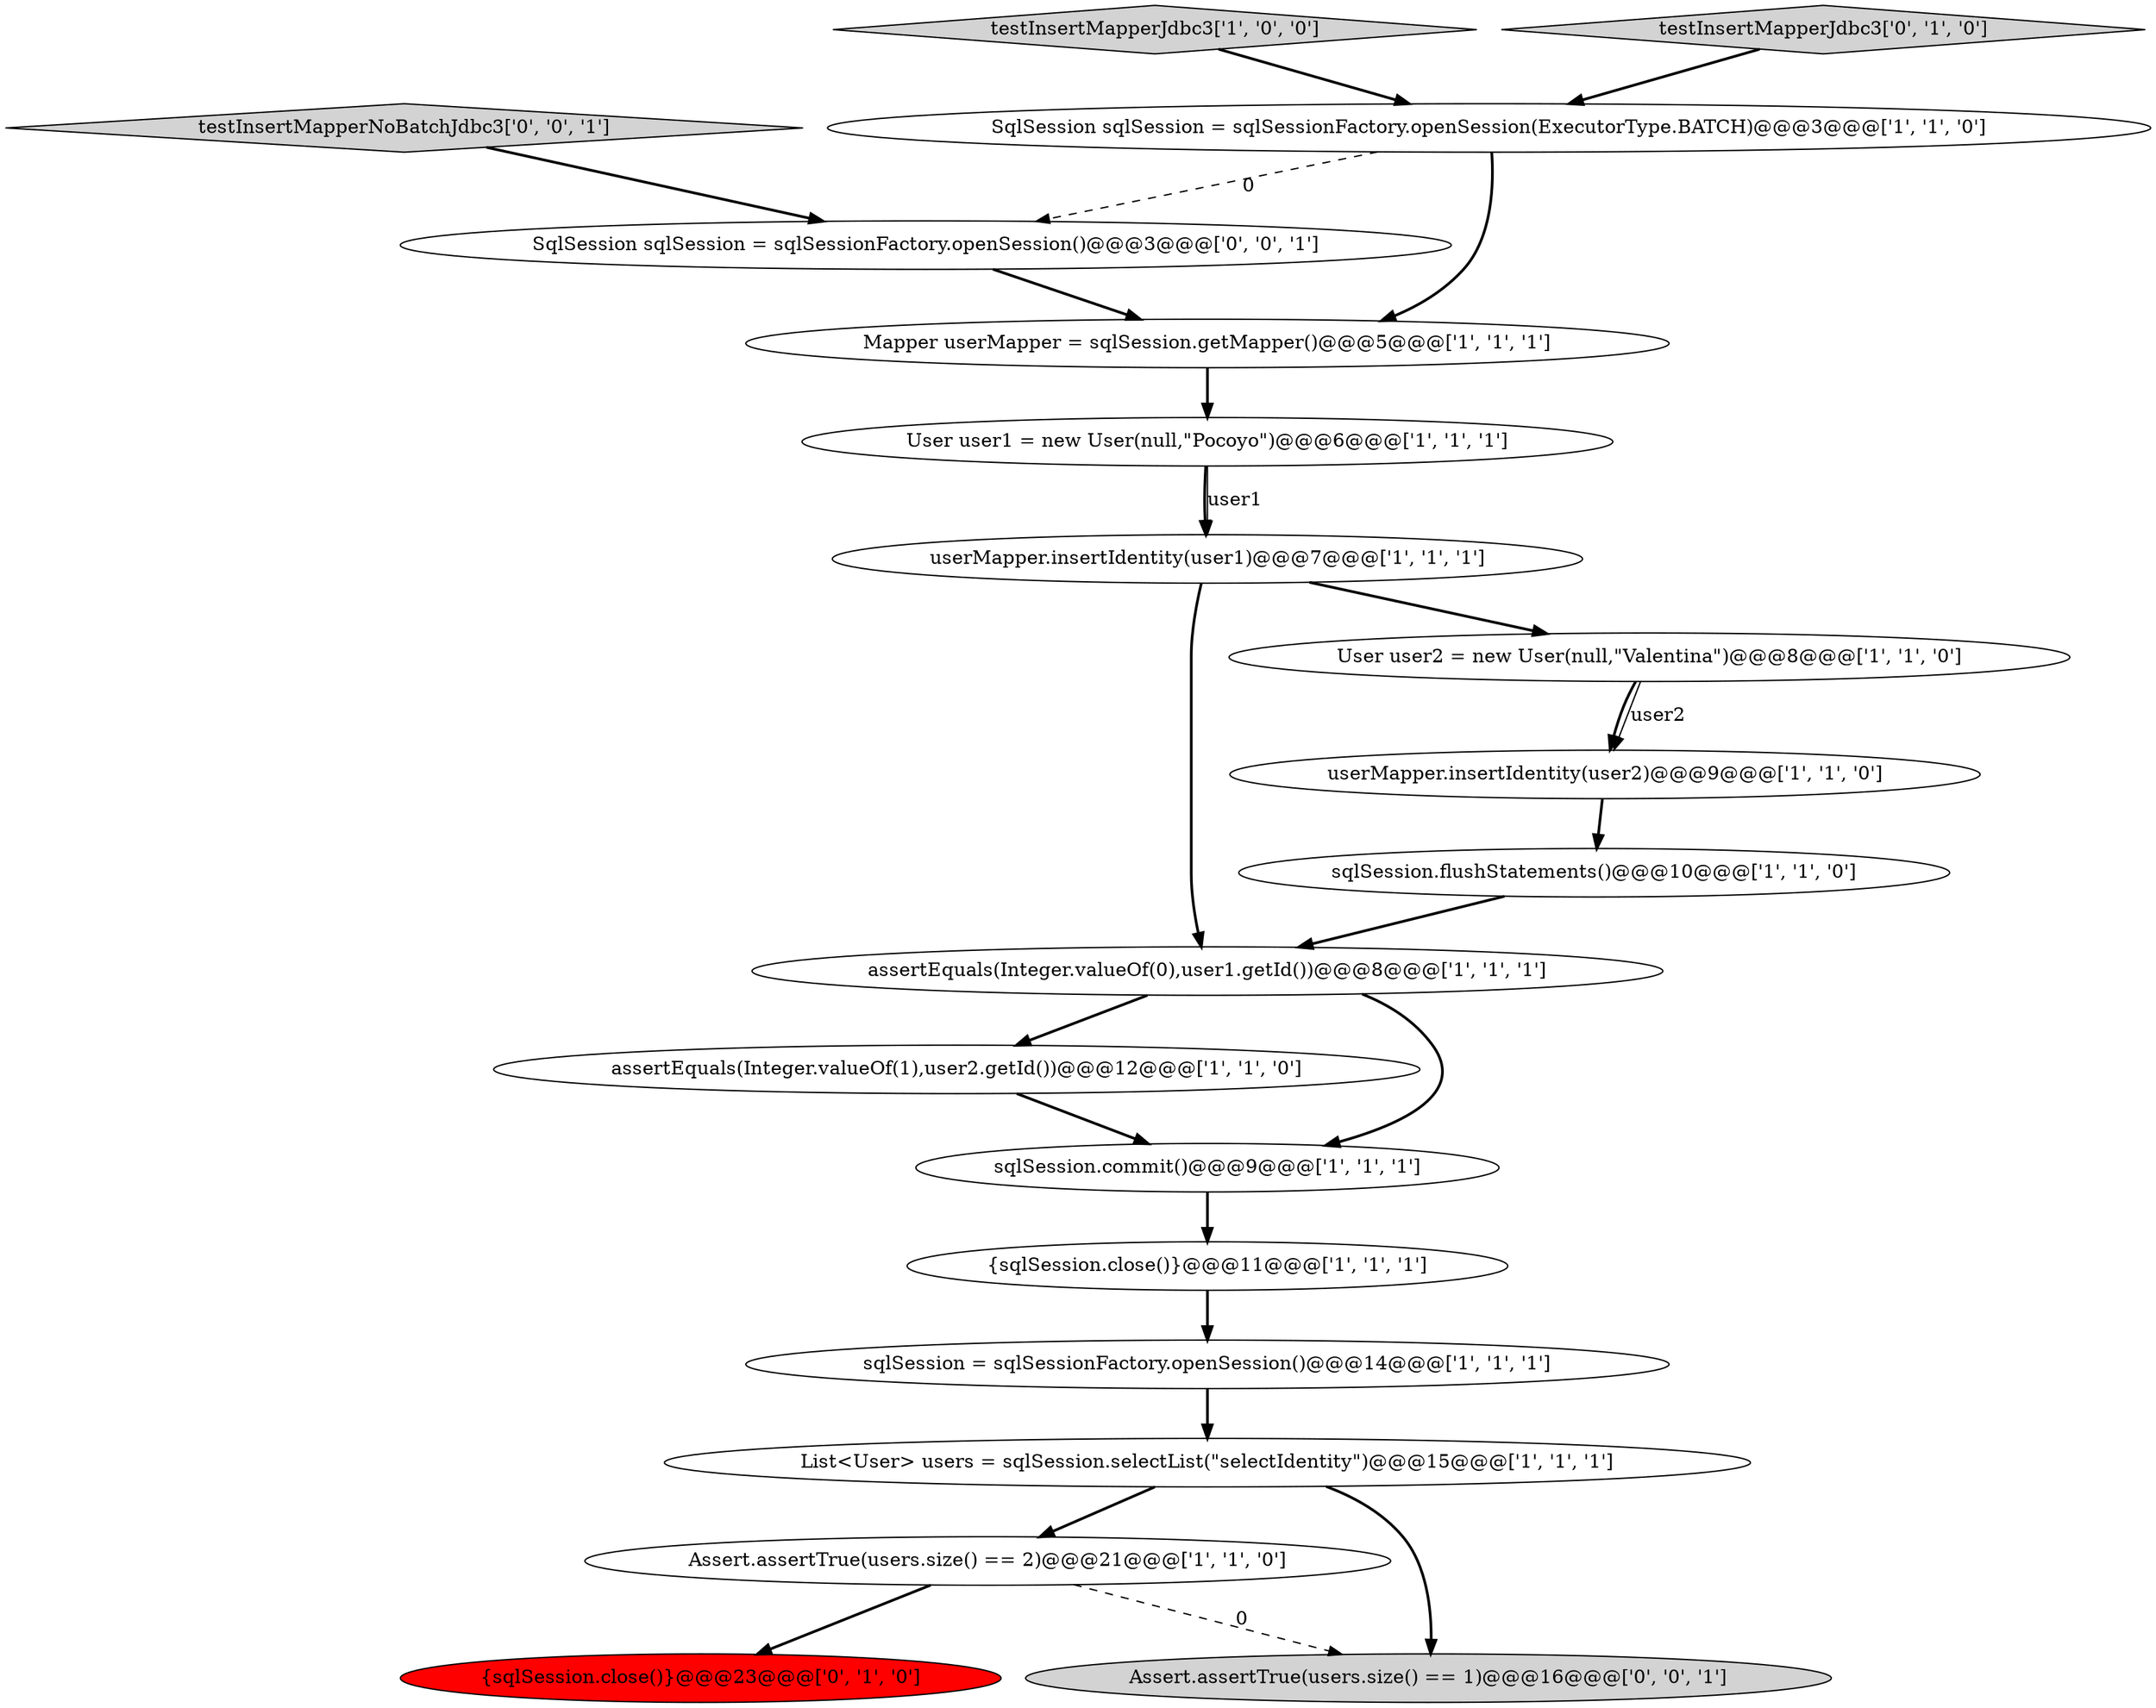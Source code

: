 digraph {
11 [style = filled, label = "Assert.assertTrue(users.size() == 2)@@@21@@@['1', '1', '0']", fillcolor = white, shape = ellipse image = "AAA0AAABBB1BBB"];
2 [style = filled, label = "User user1 = new User(null,\"Pocoyo\")@@@6@@@['1', '1', '1']", fillcolor = white, shape = ellipse image = "AAA0AAABBB1BBB"];
10 [style = filled, label = "Mapper userMapper = sqlSession.getMapper()@@@5@@@['1', '1', '1']", fillcolor = white, shape = ellipse image = "AAA0AAABBB1BBB"];
7 [style = filled, label = "SqlSession sqlSession = sqlSessionFactory.openSession(ExecutorType.BATCH)@@@3@@@['1', '1', '0']", fillcolor = white, shape = ellipse image = "AAA0AAABBB1BBB"];
5 [style = filled, label = "assertEquals(Integer.valueOf(1),user2.getId())@@@12@@@['1', '1', '0']", fillcolor = white, shape = ellipse image = "AAA0AAABBB1BBB"];
9 [style = filled, label = "sqlSession.commit()@@@9@@@['1', '1', '1']", fillcolor = white, shape = ellipse image = "AAA0AAABBB1BBB"];
14 [style = filled, label = "{sqlSession.close()}@@@11@@@['1', '1', '1']", fillcolor = white, shape = ellipse image = "AAA0AAABBB1BBB"];
3 [style = filled, label = "userMapper.insertIdentity(user2)@@@9@@@['1', '1', '0']", fillcolor = white, shape = ellipse image = "AAA0AAABBB1BBB"];
0 [style = filled, label = "sqlSession = sqlSessionFactory.openSession()@@@14@@@['1', '1', '1']", fillcolor = white, shape = ellipse image = "AAA0AAABBB1BBB"];
13 [style = filled, label = "assertEquals(Integer.valueOf(0),user1.getId())@@@8@@@['1', '1', '1']", fillcolor = white, shape = ellipse image = "AAA0AAABBB1BBB"];
19 [style = filled, label = "Assert.assertTrue(users.size() == 1)@@@16@@@['0', '0', '1']", fillcolor = lightgray, shape = ellipse image = "AAA0AAABBB3BBB"];
4 [style = filled, label = "User user2 = new User(null,\"Valentina\")@@@8@@@['1', '1', '0']", fillcolor = white, shape = ellipse image = "AAA0AAABBB1BBB"];
8 [style = filled, label = "sqlSession.flushStatements()@@@10@@@['1', '1', '0']", fillcolor = white, shape = ellipse image = "AAA0AAABBB1BBB"];
16 [style = filled, label = "{sqlSession.close()}@@@23@@@['0', '1', '0']", fillcolor = red, shape = ellipse image = "AAA1AAABBB2BBB"];
18 [style = filled, label = "SqlSession sqlSession = sqlSessionFactory.openSession()@@@3@@@['0', '0', '1']", fillcolor = white, shape = ellipse image = "AAA0AAABBB3BBB"];
6 [style = filled, label = "userMapper.insertIdentity(user1)@@@7@@@['1', '1', '1']", fillcolor = white, shape = ellipse image = "AAA0AAABBB1BBB"];
12 [style = filled, label = "testInsertMapperJdbc3['1', '0', '0']", fillcolor = lightgray, shape = diamond image = "AAA0AAABBB1BBB"];
17 [style = filled, label = "testInsertMapperNoBatchJdbc3['0', '0', '1']", fillcolor = lightgray, shape = diamond image = "AAA0AAABBB3BBB"];
1 [style = filled, label = "List<User> users = sqlSession.selectList(\"selectIdentity\")@@@15@@@['1', '1', '1']", fillcolor = white, shape = ellipse image = "AAA0AAABBB1BBB"];
15 [style = filled, label = "testInsertMapperJdbc3['0', '1', '0']", fillcolor = lightgray, shape = diamond image = "AAA0AAABBB2BBB"];
4->3 [style = solid, label="user2"];
11->16 [style = bold, label=""];
4->3 [style = bold, label=""];
7->18 [style = dashed, label="0"];
15->7 [style = bold, label=""];
5->9 [style = bold, label=""];
7->10 [style = bold, label=""];
2->6 [style = bold, label=""];
12->7 [style = bold, label=""];
1->11 [style = bold, label=""];
6->4 [style = bold, label=""];
2->6 [style = solid, label="user1"];
14->0 [style = bold, label=""];
18->10 [style = bold, label=""];
11->19 [style = dashed, label="0"];
0->1 [style = bold, label=""];
3->8 [style = bold, label=""];
6->13 [style = bold, label=""];
9->14 [style = bold, label=""];
13->5 [style = bold, label=""];
10->2 [style = bold, label=""];
13->9 [style = bold, label=""];
1->19 [style = bold, label=""];
17->18 [style = bold, label=""];
8->13 [style = bold, label=""];
}
